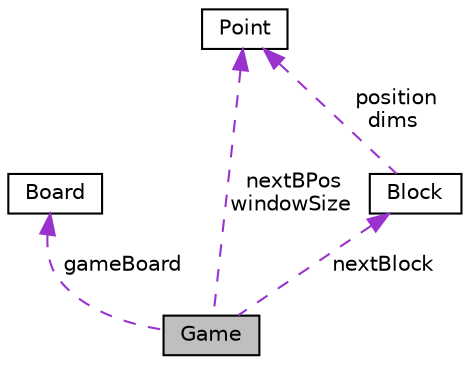 digraph "Game"
{
  edge [fontname="Helvetica",fontsize="10",labelfontname="Helvetica",labelfontsize="10"];
  node [fontname="Helvetica",fontsize="10",shape=record];
  Node3 [label="Game",height=0.2,width=0.4,color="black", fillcolor="grey75", style="filled", fontcolor="black"];
  Node4 -> Node3 [dir="back",color="darkorchid3",fontsize="10",style="dashed",label=" gameBoard" ,fontname="Helvetica"];
  Node4 [label="Board",height=0.2,width=0.4,color="black", fillcolor="white", style="filled",URL="$classBoard.html"];
  Node5 -> Node3 [dir="back",color="darkorchid3",fontsize="10",style="dashed",label=" nextBlock" ,fontname="Helvetica"];
  Node5 [label="Block",height=0.2,width=0.4,color="black", fillcolor="white", style="filled",URL="$classBlock.html"];
  Node6 -> Node5 [dir="back",color="darkorchid3",fontsize="10",style="dashed",label=" position\ndims" ,fontname="Helvetica"];
  Node6 [label="Point",height=0.2,width=0.4,color="black", fillcolor="white", style="filled",URL="$classPoint.html"];
  Node6 -> Node3 [dir="back",color="darkorchid3",fontsize="10",style="dashed",label=" nextBPos\nwindowSize" ,fontname="Helvetica"];
}
